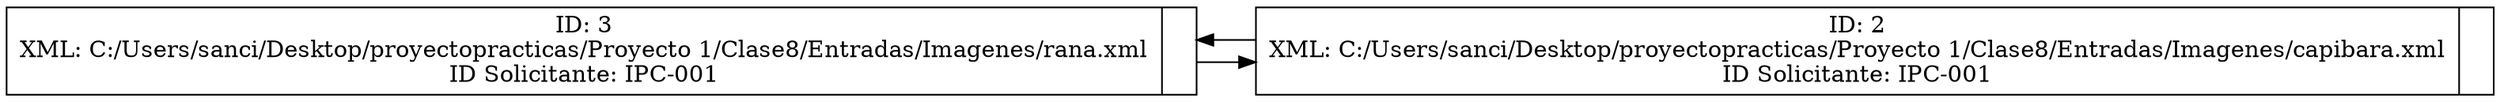 digraph G {
    rankdir=LR;
    node[shape=record, height=.1]
nodo0[label="{ID: 3\nXML: C:/Users/sanci/Desktop/proyectopracticas/Proyecto 1/Clase8/Entradas/Imagenes/rana.xml\nID Solicitante: IPC-001|<f1>}"];
nodo1[label="{ID: 2\nXML: C:/Users/sanci/Desktop/proyectopracticas/Proyecto 1/Clase8/Entradas/Imagenes/capibara.xml\nID Solicitante: IPC-001|<f1>}"];
nodo0 -> nodo1;
nodo1 -> nodo0[constraint=false];
}